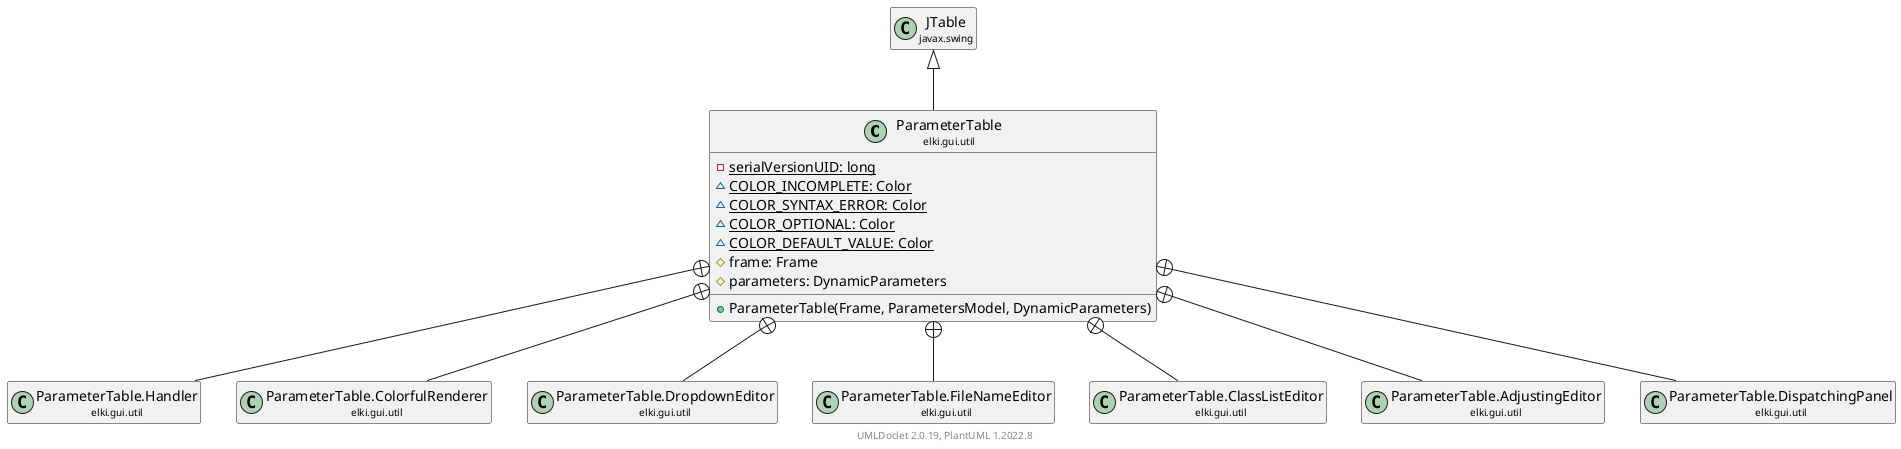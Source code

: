 @startuml
    remove .*\.(Instance|Par|Parameterizer|Factory)$
    set namespaceSeparator none
    hide empty fields
    hide empty methods

    class "<size:14>ParameterTable\n<size:10>elki.gui.util" as elki.gui.util.ParameterTable [[ParameterTable.html]] {
        {static} -serialVersionUID: long
        {static} ~COLOR_INCOMPLETE: Color
        {static} ~COLOR_SYNTAX_ERROR: Color
        {static} ~COLOR_OPTIONAL: Color
        {static} ~COLOR_DEFAULT_VALUE: Color
        #frame: Frame
        #parameters: DynamicParameters
        +ParameterTable(Frame, ParametersModel, DynamicParameters)
    }

    class "<size:14>JTable\n<size:10>javax.swing" as javax.swing.JTable
    class "<size:14>ParameterTable.Handler\n<size:10>elki.gui.util" as elki.gui.util.ParameterTable.Handler [[ParameterTable.Handler.html]]
    class "<size:14>ParameterTable.ColorfulRenderer\n<size:10>elki.gui.util" as elki.gui.util.ParameterTable.ColorfulRenderer [[ParameterTable.ColorfulRenderer.html]]
    class "<size:14>ParameterTable.DropdownEditor\n<size:10>elki.gui.util" as elki.gui.util.ParameterTable.DropdownEditor [[ParameterTable.DropdownEditor.html]]
    class "<size:14>ParameterTable.FileNameEditor\n<size:10>elki.gui.util" as elki.gui.util.ParameterTable.FileNameEditor [[ParameterTable.FileNameEditor.html]]
    class "<size:14>ParameterTable.ClassListEditor\n<size:10>elki.gui.util" as elki.gui.util.ParameterTable.ClassListEditor [[ParameterTable.ClassListEditor.html]]
    class "<size:14>ParameterTable.AdjustingEditor\n<size:10>elki.gui.util" as elki.gui.util.ParameterTable.AdjustingEditor [[ParameterTable.AdjustingEditor.html]]
    class "<size:14>ParameterTable.DispatchingPanel\n<size:10>elki.gui.util" as elki.gui.util.ParameterTable.DispatchingPanel [[ParameterTable.DispatchingPanel.html]]

    javax.swing.JTable <|-- elki.gui.util.ParameterTable
    elki.gui.util.ParameterTable +-- elki.gui.util.ParameterTable.Handler
    elki.gui.util.ParameterTable +-- elki.gui.util.ParameterTable.ColorfulRenderer
    elki.gui.util.ParameterTable +-- elki.gui.util.ParameterTable.DropdownEditor
    elki.gui.util.ParameterTable +-- elki.gui.util.ParameterTable.FileNameEditor
    elki.gui.util.ParameterTable +-- elki.gui.util.ParameterTable.ClassListEditor
    elki.gui.util.ParameterTable +-- elki.gui.util.ParameterTable.AdjustingEditor
    elki.gui.util.ParameterTable +-- elki.gui.util.ParameterTable.DispatchingPanel

    center footer UMLDoclet 2.0.19, PlantUML 1.2022.8
@enduml
